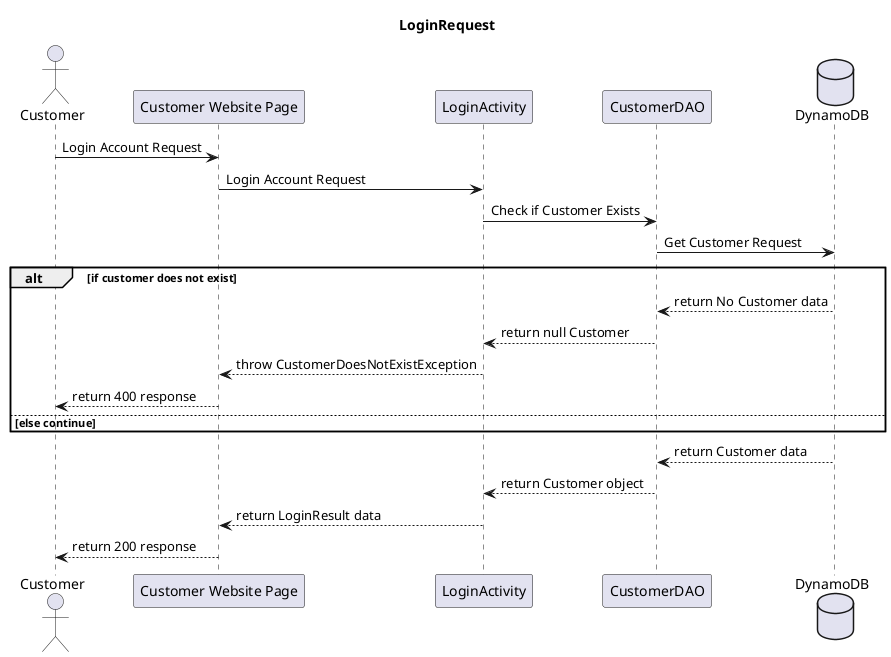 @startuml
'https://plantuml.com/sequence-diagram

actor "Customer" as client
participant "Customer Website Page" as apiGateway
participant "LoginActivity" as loginActivity
participant "CustomerDAO" as customerDao
database "DynamoDB" as dynamoDB

title LoginRequest

client -> apiGateway : Login Account Request
apiGateway -> loginActivity : Login Account Request
loginActivity -> customerDao : Check if Customer Exists
customerDao -> dynamoDB : Get Customer Request

alt if customer does not exist
dynamoDB --> customerDao : return No Customer data
customerDao --> loginActivity : return null Customer
loginActivity --> apiGateway : throw CustomerDoesNotExistException
apiGateway --> client : return 400 response
else else continue
end
dynamoDB --> customerDao : return Customer data
customerDao --> loginActivity : return Customer object
loginActivity --> apiGateway : return LoginResult data
apiGateway --> client : return 200 response
@enduml